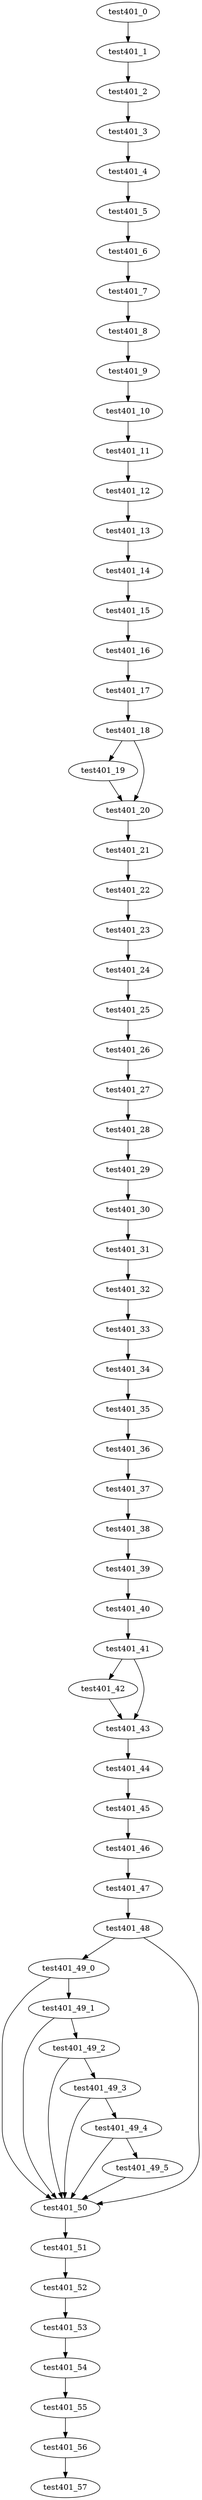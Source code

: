 digraph G {
test401_0->test401_1;
test401_1->test401_2;
test401_2->test401_3;
test401_3->test401_4;
test401_4->test401_5;
test401_5->test401_6;
test401_6->test401_7;
test401_7->test401_8;
test401_8->test401_9;
test401_9->test401_10;
test401_10->test401_11;
test401_11->test401_12;
test401_12->test401_13;
test401_13->test401_14;
test401_14->test401_15;
test401_15->test401_16;
test401_16->test401_17;
test401_17->test401_18;
test401_18->test401_19;
test401_18->test401_20;
test401_19->test401_20;
test401_20->test401_21;
test401_21->test401_22;
test401_22->test401_23;
test401_23->test401_24;
test401_24->test401_25;
test401_25->test401_26;
test401_26->test401_27;
test401_27->test401_28;
test401_28->test401_29;
test401_29->test401_30;
test401_30->test401_31;
test401_31->test401_32;
test401_32->test401_33;
test401_33->test401_34;
test401_34->test401_35;
test401_35->test401_36;
test401_36->test401_37;
test401_37->test401_38;
test401_38->test401_39;
test401_39->test401_40;
test401_40->test401_41;
test401_41->test401_42;
test401_41->test401_43;
test401_42->test401_43;
test401_43->test401_44;
test401_44->test401_45;
test401_45->test401_46;
test401_46->test401_47;
test401_47->test401_48;
test401_48->test401_49_0;
test401_48->test401_50;
test401_49_0->test401_49_1;
test401_49_0->test401_50;
test401_49_1->test401_49_2;
test401_49_1->test401_50;
test401_49_2->test401_49_3;
test401_49_2->test401_50;
test401_49_3->test401_49_4;
test401_49_3->test401_50;
test401_49_4->test401_49_5;
test401_49_4->test401_50;
test401_49_5->test401_50;
test401_50->test401_51;
test401_51->test401_52;
test401_52->test401_53;
test401_53->test401_54;
test401_54->test401_55;
test401_55->test401_56;
test401_56->test401_57;

}
